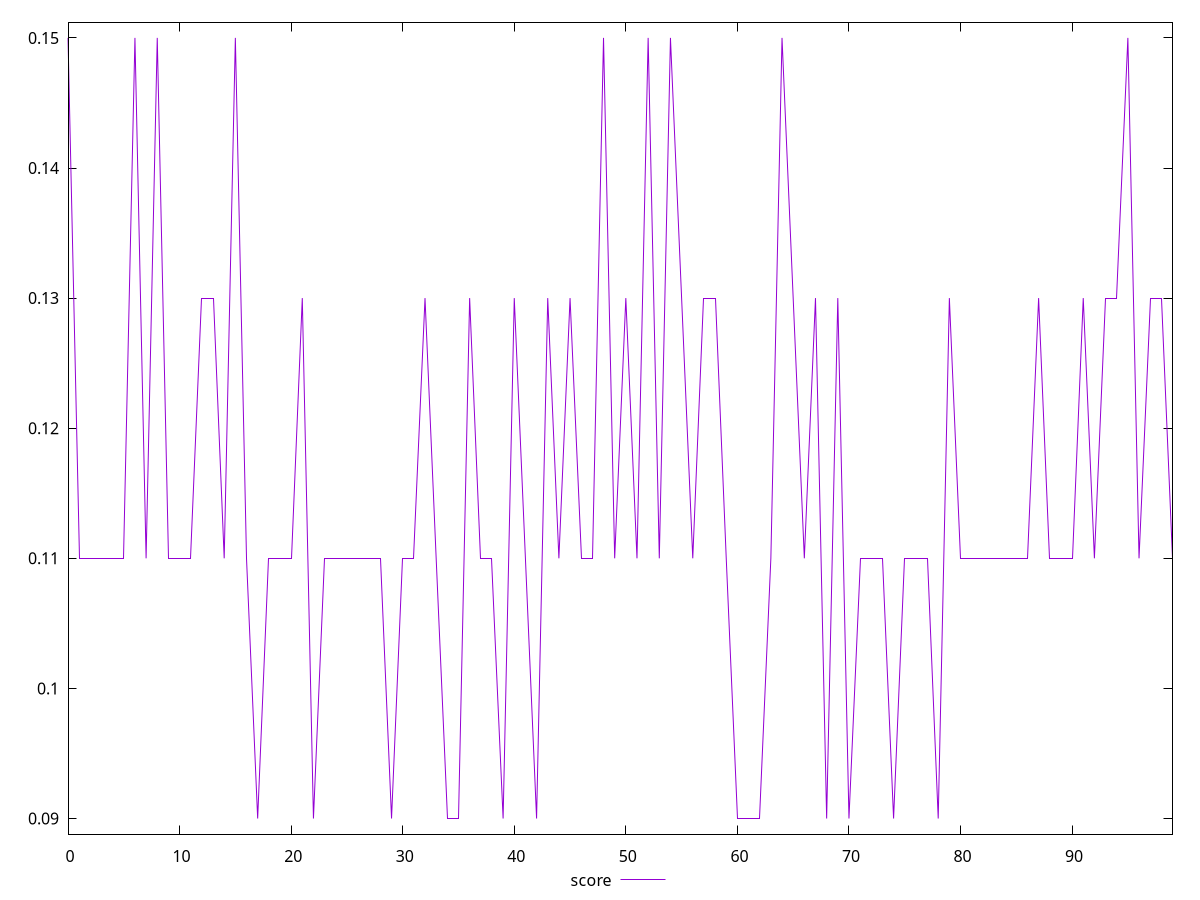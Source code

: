 reset

$score <<EOF
0 0.15
1 0.11
2 0.11
3 0.11
4 0.11
5 0.11
6 0.15
7 0.11
8 0.15
9 0.11
10 0.11
11 0.11
12 0.13
13 0.13
14 0.11
15 0.15
16 0.11
17 0.09
18 0.11
19 0.11
20 0.11
21 0.13
22 0.09
23 0.11
24 0.11
25 0.11
26 0.11
27 0.11
28 0.11
29 0.09
30 0.11
31 0.11
32 0.13
33 0.11
34 0.09
35 0.09
36 0.13
37 0.11
38 0.11
39 0.09
40 0.13
41 0.11
42 0.09
43 0.13
44 0.11
45 0.13
46 0.11
47 0.11
48 0.15
49 0.11
50 0.13
51 0.11
52 0.15
53 0.11
54 0.15
55 0.13
56 0.11
57 0.13
58 0.13
59 0.11
60 0.09
61 0.09
62 0.09
63 0.11
64 0.15
65 0.13
66 0.11
67 0.13
68 0.09
69 0.13
70 0.09
71 0.11
72 0.11
73 0.11
74 0.09
75 0.11
76 0.11
77 0.11
78 0.09
79 0.13
80 0.11
81 0.11
82 0.11
83 0.11
84 0.11
85 0.11
86 0.11
87 0.13
88 0.11
89 0.11
90 0.11
91 0.13
92 0.11
93 0.13
94 0.13
95 0.15
96 0.11
97 0.13
98 0.13
99 0.11
EOF

set key outside below
set xrange [0:99]
set yrange [0.08879999999999999:0.1512]
set trange [0.08879999999999999:0.1512]
set terminal svg size 640, 500 enhanced background rgb 'white'
set output "reports/report_00033_2021-03-01T14-23-16.841Z/uses-text-compression/samples/astro-inner-cached/score/values.svg"

plot $score title "score" with line

reset
